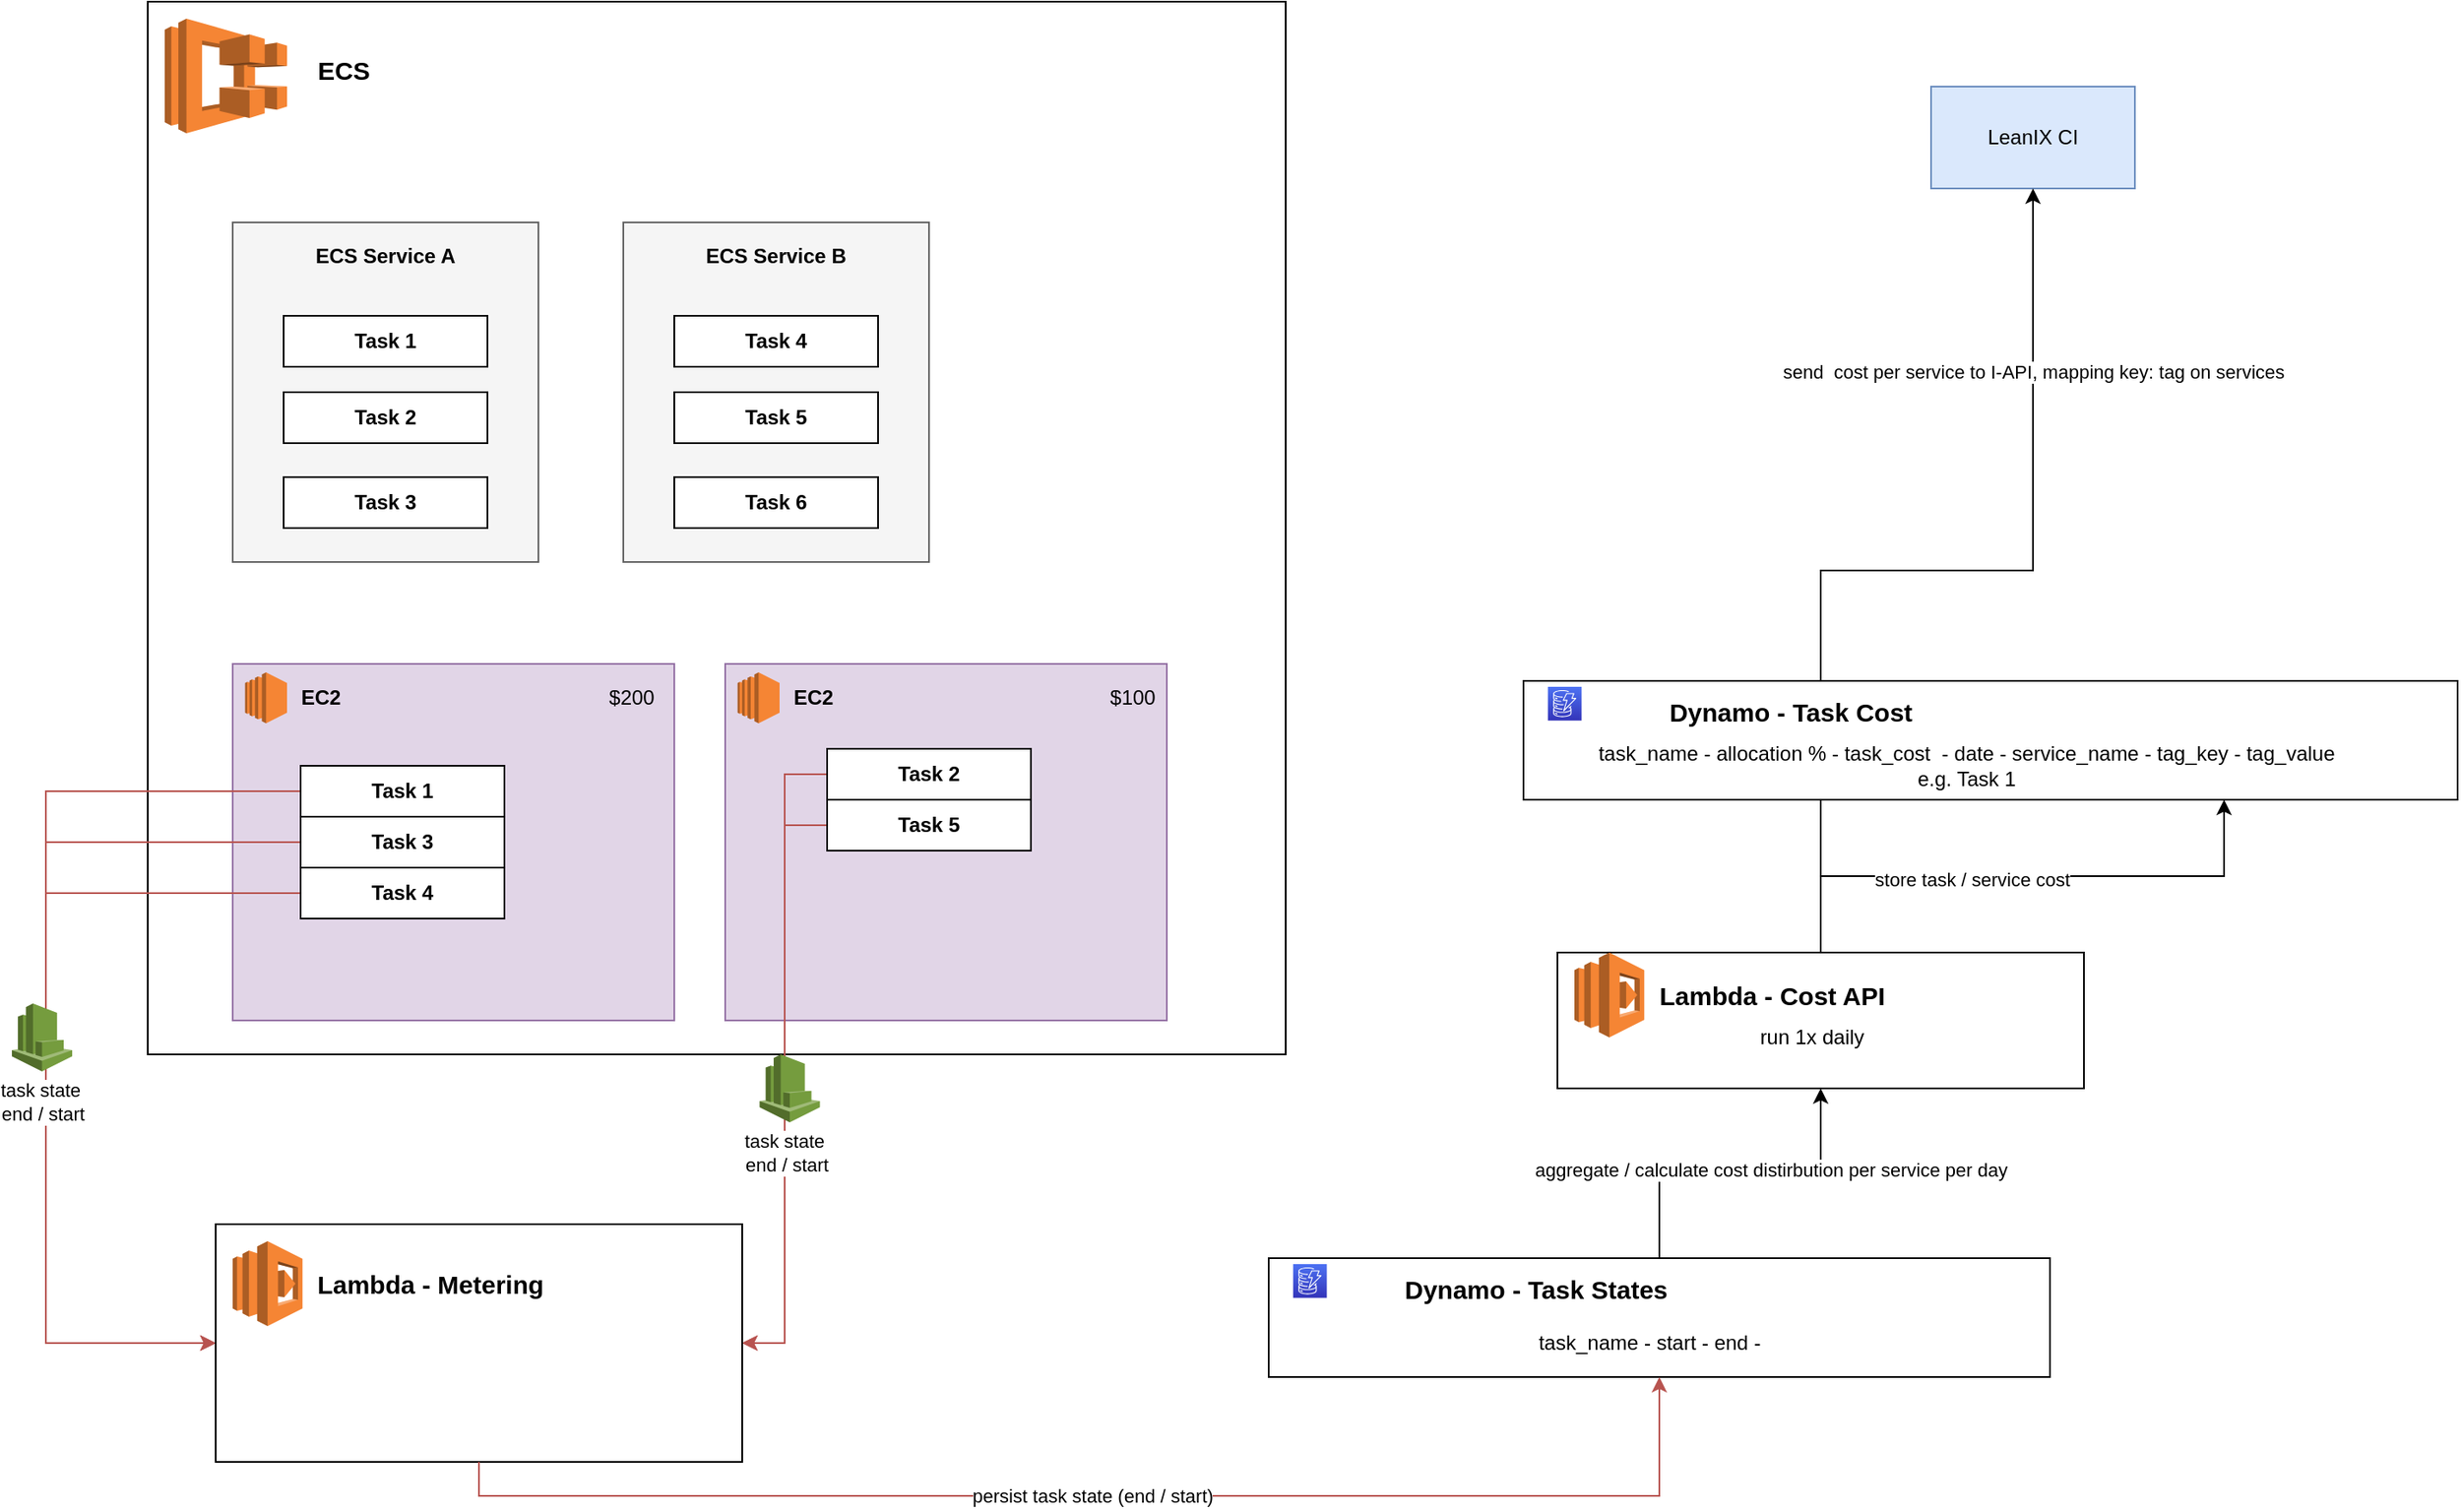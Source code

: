 <mxfile version="14.6.9" type="github">
  <diagram id="FMYuv1Z7_I0VgL38lzHM" name="Page-1">
    <mxGraphModel dx="1602" dy="771" grid="1" gridSize="10" guides="1" tooltips="1" connect="1" arrows="1" fold="1" page="1" pageScale="1" pageWidth="1654" pageHeight="1169" math="0" shadow="0">
      <root>
        <mxCell id="0" />
        <mxCell id="1" parent="0" />
        <mxCell id="4H8HrIyHu1BFUtkwFFCx-1" value="" style="rounded=0;whiteSpace=wrap;html=1;" parent="1" vertex="1">
          <mxGeometry x="180" y="70" width="670" height="620" as="geometry" />
        </mxCell>
        <mxCell id="4H8HrIyHu1BFUtkwFFCx-2" value="" style="outlineConnect=0;dashed=0;verticalLabelPosition=bottom;verticalAlign=top;align=center;html=1;shape=mxgraph.aws3.ecs;fillColor=#F58534;gradientColor=none;" parent="1" vertex="1">
          <mxGeometry x="190" y="80" width="72" height="67.5" as="geometry" />
        </mxCell>
        <mxCell id="4H8HrIyHu1BFUtkwFFCx-3" value="&lt;font style=&quot;font-size: 15px&quot;&gt;&lt;b&gt;ECS&lt;/b&gt;&lt;/font&gt;" style="text;html=1;align=center;verticalAlign=middle;resizable=0;points=[];autosize=1;strokeColor=none;" parent="1" vertex="1">
          <mxGeometry x="270" y="100" width="50" height="20" as="geometry" />
        </mxCell>
        <mxCell id="4H8HrIyHu1BFUtkwFFCx-4" value="" style="rounded=0;whiteSpace=wrap;html=1;fillColor=#f5f5f5;strokeColor=#666666;fontColor=#333333;fontStyle=1" parent="1" vertex="1">
          <mxGeometry x="230" y="200" width="180" height="200" as="geometry" />
        </mxCell>
        <mxCell id="4H8HrIyHu1BFUtkwFFCx-6" value="Task 1" style="rounded=0;whiteSpace=wrap;html=1;fontStyle=1" parent="1" vertex="1">
          <mxGeometry x="260" y="255" width="120" height="30" as="geometry" />
        </mxCell>
        <mxCell id="4H8HrIyHu1BFUtkwFFCx-7" value="Task 2" style="rounded=0;whiteSpace=wrap;html=1;fontStyle=1" parent="1" vertex="1">
          <mxGeometry x="260" y="300" width="120" height="30" as="geometry" />
        </mxCell>
        <mxCell id="4H8HrIyHu1BFUtkwFFCx-8" value="Task 3" style="rounded=0;whiteSpace=wrap;html=1;fontStyle=1" parent="1" vertex="1">
          <mxGeometry x="260" y="350" width="120" height="30" as="geometry" />
        </mxCell>
        <mxCell id="4H8HrIyHu1BFUtkwFFCx-9" value="" style="rounded=0;whiteSpace=wrap;html=1;fillColor=#e1d5e7;strokeColor=#9673a6;" parent="1" vertex="1">
          <mxGeometry x="230" y="460" width="260" height="210" as="geometry" />
        </mxCell>
        <mxCell id="4H8HrIyHu1BFUtkwFFCx-10" value="EC2" style="text;html=1;strokeColor=none;fillColor=none;align=center;verticalAlign=middle;whiteSpace=wrap;rounded=0;fontStyle=1" parent="1" vertex="1">
          <mxGeometry x="262" y="470" width="40" height="20" as="geometry" />
        </mxCell>
        <mxCell id="4H8HrIyHu1BFUtkwFFCx-11" value="" style="outlineConnect=0;dashed=0;verticalLabelPosition=bottom;verticalAlign=top;align=center;html=1;shape=mxgraph.aws3.ec2;fillColor=#F58534;gradientColor=none;" parent="1" vertex="1">
          <mxGeometry x="237.32" y="465" width="24.68" height="30" as="geometry" />
        </mxCell>
        <mxCell id="4H8HrIyHu1BFUtkwFFCx-12" value="" style="rounded=0;whiteSpace=wrap;html=1;fillColor=#e1d5e7;strokeColor=#9673a6;" parent="1" vertex="1">
          <mxGeometry x="520" y="460" width="260" height="210" as="geometry" />
        </mxCell>
        <mxCell id="4H8HrIyHu1BFUtkwFFCx-13" value="EC2" style="text;html=1;strokeColor=none;fillColor=none;align=center;verticalAlign=middle;whiteSpace=wrap;rounded=0;fontStyle=1" parent="1" vertex="1">
          <mxGeometry x="552" y="470" width="40" height="20" as="geometry" />
        </mxCell>
        <mxCell id="4H8HrIyHu1BFUtkwFFCx-14" value="" style="outlineConnect=0;dashed=0;verticalLabelPosition=bottom;verticalAlign=top;align=center;html=1;shape=mxgraph.aws3.ec2;fillColor=#F58534;gradientColor=none;" parent="1" vertex="1">
          <mxGeometry x="527.32" y="465" width="24.68" height="30" as="geometry" />
        </mxCell>
        <mxCell id="4H8HrIyHu1BFUtkwFFCx-15" value="" style="rounded=0;whiteSpace=wrap;html=1;fillColor=#f5f5f5;strokeColor=#666666;fontColor=#333333;fontStyle=1" parent="1" vertex="1">
          <mxGeometry x="460" y="200" width="180" height="200" as="geometry" />
        </mxCell>
        <mxCell id="4H8HrIyHu1BFUtkwFFCx-16" value="Task 4" style="rounded=0;whiteSpace=wrap;html=1;fontStyle=1" parent="1" vertex="1">
          <mxGeometry x="490" y="255" width="120" height="30" as="geometry" />
        </mxCell>
        <mxCell id="4H8HrIyHu1BFUtkwFFCx-17" value="Task 5" style="rounded=0;whiteSpace=wrap;html=1;fontStyle=1" parent="1" vertex="1">
          <mxGeometry x="490" y="300" width="120" height="30" as="geometry" />
        </mxCell>
        <mxCell id="4H8HrIyHu1BFUtkwFFCx-18" value="Task 6" style="rounded=0;whiteSpace=wrap;html=1;fontStyle=1" parent="1" vertex="1">
          <mxGeometry x="490" y="350" width="120" height="30" as="geometry" />
        </mxCell>
        <mxCell id="4H8HrIyHu1BFUtkwFFCx-19" value="ECS Service A" style="text;html=1;strokeColor=none;fillColor=none;align=center;verticalAlign=middle;whiteSpace=wrap;rounded=0;fontStyle=1" parent="1" vertex="1">
          <mxGeometry x="255" y="210" width="130" height="20" as="geometry" />
        </mxCell>
        <mxCell id="4H8HrIyHu1BFUtkwFFCx-20" value="ECS Service B" style="text;html=1;strokeColor=none;fillColor=none;align=center;verticalAlign=middle;whiteSpace=wrap;rounded=0;fontStyle=1" parent="1" vertex="1">
          <mxGeometry x="485" y="210" width="130" height="20" as="geometry" />
        </mxCell>
        <mxCell id="qThhuBaJwghWSxTin29X-5" style="edgeStyle=orthogonalEdgeStyle;rounded=0;orthogonalLoop=1;jettySize=auto;html=1;entryX=0;entryY=0.5;entryDx=0;entryDy=0;fillColor=#f8cecc;strokeColor=#B85450;" parent="1" source="4H8HrIyHu1BFUtkwFFCx-21" target="4H8HrIyHu1BFUtkwFFCx-28" edge="1">
          <mxGeometry relative="1" as="geometry">
            <Array as="points">
              <mxPoint x="120" y="535" />
              <mxPoint x="120" y="860" />
            </Array>
          </mxGeometry>
        </mxCell>
        <mxCell id="4H8HrIyHu1BFUtkwFFCx-21" value="Task 1" style="rounded=0;whiteSpace=wrap;html=1;fontStyle=1" parent="1" vertex="1">
          <mxGeometry x="270" y="520" width="120" height="30" as="geometry" />
        </mxCell>
        <mxCell id="qThhuBaJwghWSxTin29X-8" style="edgeStyle=orthogonalEdgeStyle;rounded=0;orthogonalLoop=1;jettySize=auto;html=1;entryX=1;entryY=0.5;entryDx=0;entryDy=0;strokeColor=#B85450;" parent="1" source="4H8HrIyHu1BFUtkwFFCx-22" target="4H8HrIyHu1BFUtkwFFCx-28" edge="1">
          <mxGeometry relative="1" as="geometry" />
        </mxCell>
        <mxCell id="4H8HrIyHu1BFUtkwFFCx-22" value="Task 2" style="rounded=0;whiteSpace=wrap;html=1;fontStyle=1" parent="1" vertex="1">
          <mxGeometry x="580" y="510" width="120" height="30" as="geometry" />
        </mxCell>
        <mxCell id="qThhuBaJwghWSxTin29X-6" style="edgeStyle=orthogonalEdgeStyle;rounded=0;orthogonalLoop=1;jettySize=auto;html=1;entryX=0;entryY=0.5;entryDx=0;entryDy=0;strokeColor=#B85450;" parent="1" source="4H8HrIyHu1BFUtkwFFCx-23" target="4H8HrIyHu1BFUtkwFFCx-28" edge="1">
          <mxGeometry relative="1" as="geometry">
            <Array as="points">
              <mxPoint x="120" y="565" />
              <mxPoint x="120" y="860" />
            </Array>
          </mxGeometry>
        </mxCell>
        <mxCell id="4H8HrIyHu1BFUtkwFFCx-23" value="Task 3" style="rounded=0;whiteSpace=wrap;html=1;fontStyle=1" parent="1" vertex="1">
          <mxGeometry x="270" y="550" width="120" height="30" as="geometry" />
        </mxCell>
        <mxCell id="qThhuBaJwghWSxTin29X-7" style="edgeStyle=orthogonalEdgeStyle;rounded=0;orthogonalLoop=1;jettySize=auto;html=1;entryX=0;entryY=0.5;entryDx=0;entryDy=0;strokeColor=#B85450;" parent="1" source="4H8HrIyHu1BFUtkwFFCx-24" target="4H8HrIyHu1BFUtkwFFCx-28" edge="1">
          <mxGeometry relative="1" as="geometry">
            <Array as="points">
              <mxPoint x="120" y="595" />
              <mxPoint x="120" y="860" />
            </Array>
          </mxGeometry>
        </mxCell>
        <mxCell id="qThhuBaJwghWSxTin29X-10" value="task state&amp;nbsp;&lt;br&gt;end / start" style="edgeLabel;html=1;align=center;verticalAlign=middle;resizable=0;points=[];" parent="qThhuBaJwghWSxTin29X-7" vertex="1" connectable="0">
          <mxGeometry x="0.06" y="-2" relative="1" as="geometry">
            <mxPoint as="offset" />
          </mxGeometry>
        </mxCell>
        <mxCell id="4H8HrIyHu1BFUtkwFFCx-24" value="Task 4" style="rounded=0;whiteSpace=wrap;html=1;fontStyle=1" parent="1" vertex="1">
          <mxGeometry x="270" y="580" width="120" height="30" as="geometry" />
        </mxCell>
        <mxCell id="qThhuBaJwghWSxTin29X-9" style="edgeStyle=orthogonalEdgeStyle;rounded=0;orthogonalLoop=1;jettySize=auto;html=1;entryX=1;entryY=0.5;entryDx=0;entryDy=0;strokeColor=#B85450;" parent="1" source="4H8HrIyHu1BFUtkwFFCx-25" target="4H8HrIyHu1BFUtkwFFCx-28" edge="1">
          <mxGeometry relative="1" as="geometry" />
        </mxCell>
        <mxCell id="qThhuBaJwghWSxTin29X-11" value="task state&amp;nbsp;&lt;br&gt;end / start" style="edgeLabel;html=1;align=center;verticalAlign=middle;resizable=0;points=[];" parent="qThhuBaJwghWSxTin29X-9" vertex="1" connectable="0">
          <mxGeometry x="0.228" y="1" relative="1" as="geometry">
            <mxPoint as="offset" />
          </mxGeometry>
        </mxCell>
        <mxCell id="4H8HrIyHu1BFUtkwFFCx-25" value="Task 5" style="rounded=0;whiteSpace=wrap;html=1;fontStyle=1" parent="1" vertex="1">
          <mxGeometry x="580" y="540" width="120" height="30" as="geometry" />
        </mxCell>
        <mxCell id="4H8HrIyHu1BFUtkwFFCx-26" value="$100" style="text;html=1;strokeColor=none;fillColor=none;align=center;verticalAlign=middle;whiteSpace=wrap;rounded=0;" parent="1" vertex="1">
          <mxGeometry x="740" y="470" width="40" height="20" as="geometry" />
        </mxCell>
        <mxCell id="4H8HrIyHu1BFUtkwFFCx-27" value="$200" style="text;html=1;strokeColor=none;fillColor=none;align=center;verticalAlign=middle;whiteSpace=wrap;rounded=0;" parent="1" vertex="1">
          <mxGeometry x="445" y="470" width="40" height="20" as="geometry" />
        </mxCell>
        <mxCell id="qThhuBaJwghWSxTin29X-1" value="" style="group" parent="1" vertex="1" connectable="0">
          <mxGeometry x="840" y="810" width="460" height="70" as="geometry" />
        </mxCell>
        <mxCell id="4H8HrIyHu1BFUtkwFFCx-31" value="" style="rounded=0;whiteSpace=wrap;html=1;" parent="qThhuBaJwghWSxTin29X-1" vertex="1">
          <mxGeometry width="460" height="70" as="geometry" />
        </mxCell>
        <mxCell id="4H8HrIyHu1BFUtkwFFCx-32" value="" style="points=[[0,0,0],[0.25,0,0],[0.5,0,0],[0.75,0,0],[1,0,0],[0,1,0],[0.25,1,0],[0.5,1,0],[0.75,1,0],[1,1,0],[0,0.25,0],[0,0.5,0],[0,0.75,0],[1,0.25,0],[1,0.5,0],[1,0.75,0]];outlineConnect=0;fontColor=#232F3E;gradientColor=#4D72F3;gradientDirection=north;fillColor=#3334B9;strokeColor=#ffffff;dashed=0;verticalLabelPosition=bottom;verticalAlign=top;align=center;html=1;fontSize=12;fontStyle=0;aspect=fixed;shape=mxgraph.aws4.resourceIcon;resIcon=mxgraph.aws4.dynamodb;" parent="qThhuBaJwghWSxTin29X-1" vertex="1">
          <mxGeometry x="14.375" y="3.5" width="19.833" height="19.833" as="geometry" />
        </mxCell>
        <mxCell id="4H8HrIyHu1BFUtkwFFCx-33" value="&lt;font style=&quot;font-size: 15px&quot;&gt;&lt;b&gt;Dynamo - Task States&lt;/b&gt;&lt;/font&gt;" style="text;html=1;align=center;verticalAlign=middle;resizable=0;points=[];autosize=1;strokeColor=none;" parent="qThhuBaJwghWSxTin29X-1" vertex="1">
          <mxGeometry x="71.875" y="7.583" width="170" height="20" as="geometry" />
        </mxCell>
        <mxCell id="qThhuBaJwghWSxTin29X-18" value="task_name - start - end -&amp;nbsp;" style="text;html=1;strokeColor=none;fillColor=none;align=center;verticalAlign=middle;whiteSpace=wrap;rounded=0;" parent="qThhuBaJwghWSxTin29X-1" vertex="1">
          <mxGeometry x="31.88" y="40" width="388.12" height="20" as="geometry" />
        </mxCell>
        <mxCell id="qThhuBaJwghWSxTin29X-2" value="" style="group" parent="1" vertex="1" connectable="0">
          <mxGeometry x="220" y="790" width="310" height="140" as="geometry" />
        </mxCell>
        <mxCell id="4H8HrIyHu1BFUtkwFFCx-28" value="" style="rounded=0;whiteSpace=wrap;html=1;" parent="qThhuBaJwghWSxTin29X-2" vertex="1">
          <mxGeometry width="310" height="140" as="geometry" />
        </mxCell>
        <mxCell id="4H8HrIyHu1BFUtkwFFCx-29" value="" style="outlineConnect=0;dashed=0;verticalLabelPosition=bottom;verticalAlign=top;align=center;html=1;shape=mxgraph.aws3.lambda;fillColor=#F58534;gradientColor=none;" parent="qThhuBaJwghWSxTin29X-2" vertex="1">
          <mxGeometry x="10" y="10" width="41.13" height="50" as="geometry" />
        </mxCell>
        <mxCell id="4H8HrIyHu1BFUtkwFFCx-30" value="&lt;font style=&quot;font-size: 15px&quot;&gt;&lt;b&gt;Lambda - Metering&lt;/b&gt;&lt;/font&gt;" style="text;html=1;align=center;verticalAlign=middle;resizable=0;points=[];autosize=1;strokeColor=none;" parent="qThhuBaJwghWSxTin29X-2" vertex="1">
          <mxGeometry x="51.13" y="25" width="150" height="20" as="geometry" />
        </mxCell>
        <mxCell id="qThhuBaJwghWSxTin29X-12" style="edgeStyle=orthogonalEdgeStyle;rounded=0;orthogonalLoop=1;jettySize=auto;html=1;entryX=0.5;entryY=1;entryDx=0;entryDy=0;strokeColor=#B85450;" parent="1" source="4H8HrIyHu1BFUtkwFFCx-28" target="4H8HrIyHu1BFUtkwFFCx-31" edge="1">
          <mxGeometry relative="1" as="geometry">
            <Array as="points">
              <mxPoint x="375" y="950" />
              <mxPoint x="1070" y="950" />
            </Array>
          </mxGeometry>
        </mxCell>
        <mxCell id="qThhuBaJwghWSxTin29X-13" value="persist task state (end / start)" style="edgeLabel;html=1;align=center;verticalAlign=middle;resizable=0;points=[];" parent="qThhuBaJwghWSxTin29X-12" vertex="1" connectable="0">
          <mxGeometry x="-0.029" relative="1" as="geometry">
            <mxPoint as="offset" />
          </mxGeometry>
        </mxCell>
        <mxCell id="qThhuBaJwghWSxTin29X-14" value="" style="outlineConnect=0;dashed=0;verticalLabelPosition=bottom;verticalAlign=top;align=center;html=1;shape=mxgraph.aws3.cloudwatch;fillColor=#759C3E;gradientColor=none;" parent="1" vertex="1">
          <mxGeometry x="100" y="660" width="35.49" height="40" as="geometry" />
        </mxCell>
        <mxCell id="qThhuBaJwghWSxTin29X-15" value="" style="outlineConnect=0;dashed=0;verticalLabelPosition=bottom;verticalAlign=top;align=center;html=1;shape=mxgraph.aws3.cloudwatch;fillColor=#759C3E;gradientColor=none;" parent="1" vertex="1">
          <mxGeometry x="540.26" y="690" width="35.49" height="40" as="geometry" />
        </mxCell>
        <mxCell id="qThhuBaJwghWSxTin29X-29" value="LeanIX CI" style="rounded=0;whiteSpace=wrap;html=1;fillColor=#dae8fc;strokeColor=#6c8ebf;" parent="1" vertex="1">
          <mxGeometry x="1230" y="120" width="120" height="60" as="geometry" />
        </mxCell>
        <mxCell id="HnYpG97gXFrBgNwjJXyX-4" style="edgeStyle=orthogonalEdgeStyle;rounded=0;orthogonalLoop=1;jettySize=auto;html=1;entryX=0.75;entryY=1;entryDx=0;entryDy=0;" edge="1" parent="1" source="qThhuBaJwghWSxTin29X-25" target="qThhuBaJwghWSxTin29X-20">
          <mxGeometry relative="1" as="geometry">
            <Array as="points">
              <mxPoint x="1165" y="585" />
              <mxPoint x="1403" y="585" />
            </Array>
          </mxGeometry>
        </mxCell>
        <mxCell id="HnYpG97gXFrBgNwjJXyX-5" value="store task / service cost" style="edgeLabel;html=1;align=center;verticalAlign=middle;resizable=0;points=[];" vertex="1" connectable="0" parent="HnYpG97gXFrBgNwjJXyX-4">
          <mxGeometry x="-0.185" y="-2" relative="1" as="geometry">
            <mxPoint as="offset" />
          </mxGeometry>
        </mxCell>
        <mxCell id="HnYpG97gXFrBgNwjJXyX-6" style="edgeStyle=orthogonalEdgeStyle;rounded=0;orthogonalLoop=1;jettySize=auto;html=1;" edge="1" parent="1" source="qThhuBaJwghWSxTin29X-25" target="qThhuBaJwghWSxTin29X-29">
          <mxGeometry relative="1" as="geometry" />
        </mxCell>
        <mxCell id="HnYpG97gXFrBgNwjJXyX-8" value="send&amp;nbsp; cost per service to I-API, mapping key: tag on services" style="edgeLabel;html=1;align=center;verticalAlign=middle;resizable=0;points=[];" vertex="1" connectable="0" parent="HnYpG97gXFrBgNwjJXyX-6">
          <mxGeometry x="0.624" relative="1" as="geometry">
            <mxPoint as="offset" />
          </mxGeometry>
        </mxCell>
        <mxCell id="qThhuBaJwghWSxTin29X-25" value="" style="rounded=0;whiteSpace=wrap;html=1;" parent="1" vertex="1">
          <mxGeometry x="1010" y="630" width="310" height="80" as="geometry" />
        </mxCell>
        <mxCell id="qThhuBaJwghWSxTin29X-26" value="" style="outlineConnect=0;dashed=0;verticalLabelPosition=bottom;verticalAlign=top;align=center;html=1;shape=mxgraph.aws3.lambda;fillColor=#F58534;gradientColor=none;" parent="1" vertex="1">
          <mxGeometry x="1020" y="630" width="41.13" height="50" as="geometry" />
        </mxCell>
        <mxCell id="qThhuBaJwghWSxTin29X-27" value="&lt;font style=&quot;font-size: 15px&quot;&gt;&lt;b&gt;Lambda - Cost API&lt;/b&gt;&lt;/font&gt;" style="text;html=1;align=center;verticalAlign=middle;resizable=0;points=[];autosize=1;strokeColor=none;" parent="1" vertex="1">
          <mxGeometry x="1061.13" y="645" width="150" height="20" as="geometry" />
        </mxCell>
        <mxCell id="HnYpG97gXFrBgNwjJXyX-1" value="run 1x daily" style="text;html=1;strokeColor=none;fillColor=none;align=center;verticalAlign=middle;whiteSpace=wrap;rounded=0;" vertex="1" parent="1">
          <mxGeometry x="1120" y="670" width="80" height="20" as="geometry" />
        </mxCell>
        <mxCell id="HnYpG97gXFrBgNwjJXyX-2" style="edgeStyle=orthogonalEdgeStyle;rounded=0;orthogonalLoop=1;jettySize=auto;html=1;" edge="1" parent="1" source="4H8HrIyHu1BFUtkwFFCx-31" target="qThhuBaJwghWSxTin29X-25">
          <mxGeometry relative="1" as="geometry" />
        </mxCell>
        <mxCell id="HnYpG97gXFrBgNwjJXyX-3" value="aggregate / calculate cost distirbution per service per day&amp;nbsp;" style="edgeLabel;html=1;align=center;verticalAlign=middle;resizable=0;points=[];" vertex="1" connectable="0" parent="HnYpG97gXFrBgNwjJXyX-2">
          <mxGeometry x="0.2" y="2" relative="1" as="geometry">
            <mxPoint as="offset" />
          </mxGeometry>
        </mxCell>
        <mxCell id="qThhuBaJwghWSxTin29X-19" value="" style="group" parent="1" vertex="1" connectable="0">
          <mxGeometry x="990" y="470" width="550" height="70" as="geometry" />
        </mxCell>
        <mxCell id="qThhuBaJwghWSxTin29X-20" value="" style="rounded=0;whiteSpace=wrap;html=1;" parent="qThhuBaJwghWSxTin29X-19" vertex="1">
          <mxGeometry width="550" height="70" as="geometry" />
        </mxCell>
        <mxCell id="qThhuBaJwghWSxTin29X-21" value="" style="points=[[0,0,0],[0.25,0,0],[0.5,0,0],[0.75,0,0],[1,0,0],[0,1,0],[0.25,1,0],[0.5,1,0],[0.75,1,0],[1,1,0],[0,0.25,0],[0,0.5,0],[0,0.75,0],[1,0.25,0],[1,0.5,0],[1,0.75,0]];outlineConnect=0;fontColor=#232F3E;gradientColor=#4D72F3;gradientDirection=north;fillColor=#3334B9;strokeColor=#ffffff;dashed=0;verticalLabelPosition=bottom;verticalAlign=top;align=center;html=1;fontSize=12;fontStyle=0;aspect=fixed;shape=mxgraph.aws4.resourceIcon;resIcon=mxgraph.aws4.dynamodb;" parent="qThhuBaJwghWSxTin29X-19" vertex="1">
          <mxGeometry x="14.375" y="3.5" width="19.833" height="19.833" as="geometry" />
        </mxCell>
        <mxCell id="qThhuBaJwghWSxTin29X-22" value="&lt;font style=&quot;font-size: 15px&quot;&gt;&lt;b&gt;Dynamo - Task Cost&lt;/b&gt;&lt;/font&gt;" style="text;html=1;align=center;verticalAlign=middle;resizable=0;points=[];autosize=1;strokeColor=none;" parent="qThhuBaJwghWSxTin29X-19" vertex="1">
          <mxGeometry x="76.875" y="7.583" width="160" height="20" as="geometry" />
        </mxCell>
        <mxCell id="qThhuBaJwghWSxTin29X-23" value="task_name - allocation % - task_cost&amp;nbsp; - date - service_name - tag_key - tag_value&lt;br&gt;e.g. Task 1" style="text;html=1;strokeColor=none;fillColor=none;align=center;verticalAlign=middle;whiteSpace=wrap;rounded=0;" parent="qThhuBaJwghWSxTin29X-19" vertex="1">
          <mxGeometry x="31.88" y="40" width="458.12" height="20" as="geometry" />
        </mxCell>
      </root>
    </mxGraphModel>
  </diagram>
</mxfile>
